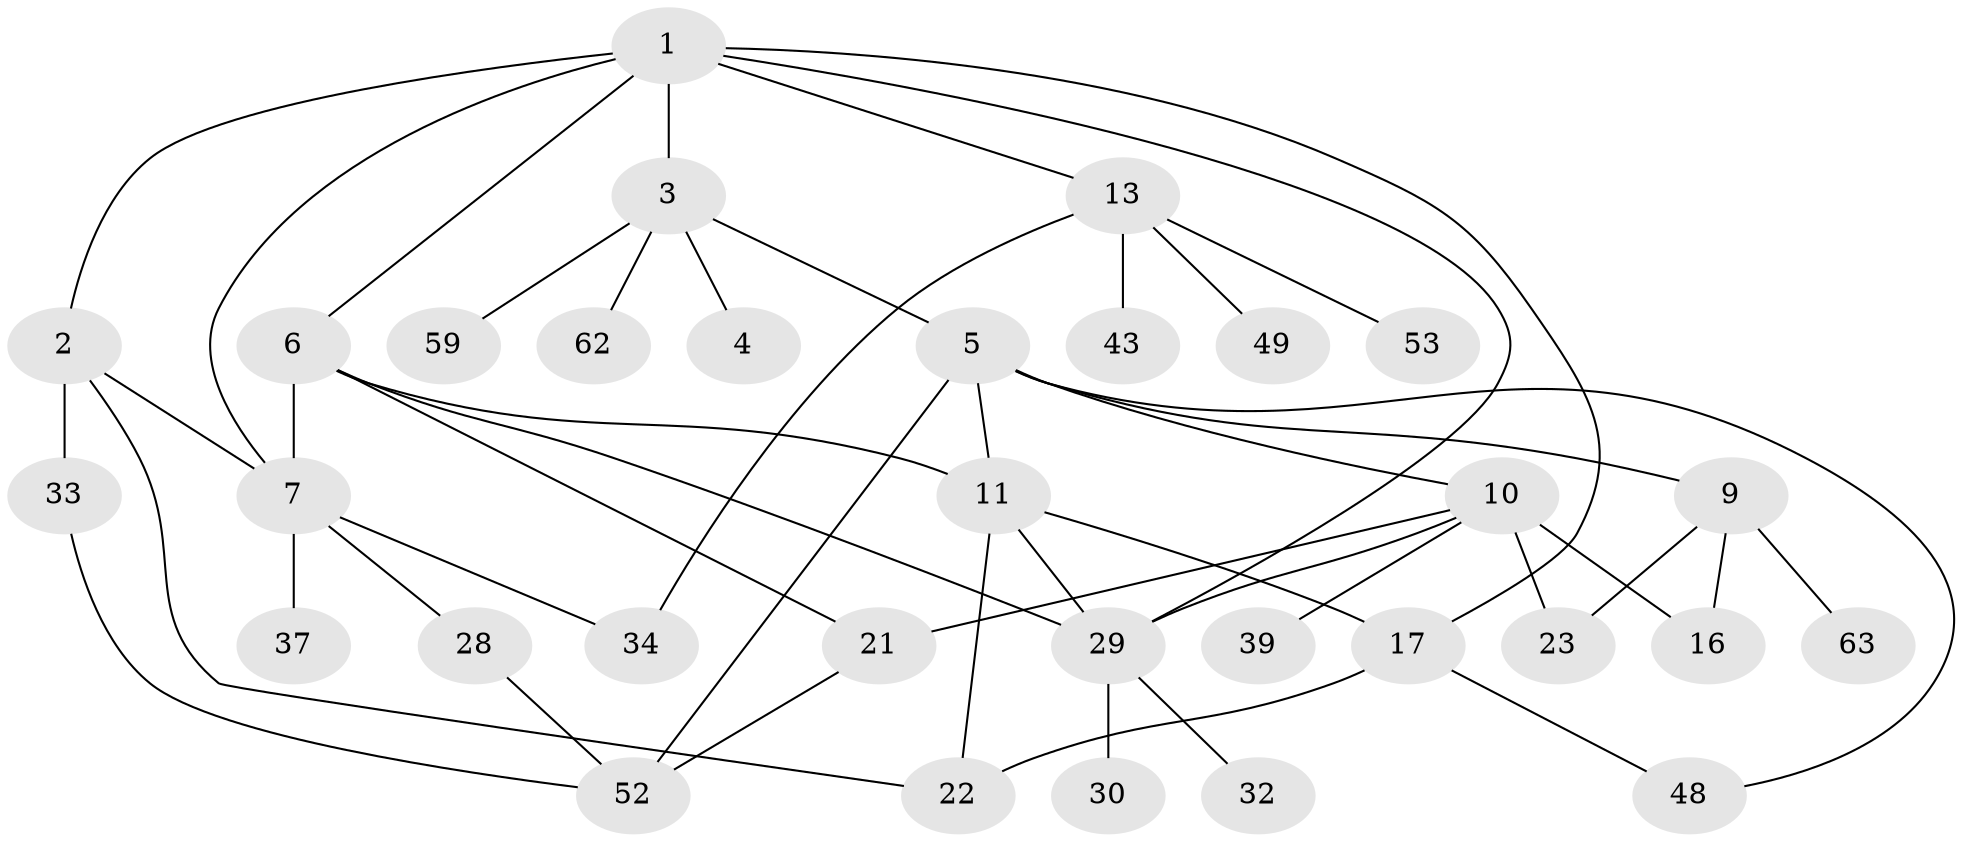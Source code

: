 // original degree distribution, {6: 0.046875, 4: 0.09375, 5: 0.078125, 2: 0.328125, 1: 0.28125, 3: 0.171875}
// Generated by graph-tools (version 1.1) at 2025/13/03/09/25 04:13:15]
// undirected, 32 vertices, 48 edges
graph export_dot {
graph [start="1"]
  node [color=gray90,style=filled];
  1 [super="+19"];
  2;
  3;
  4 [super="+51"];
  5 [super="+8"];
  6 [super="+36"];
  7 [super="+25"];
  9 [super="+40"];
  10 [super="+12+15+27"];
  11 [super="+42+41+57"];
  13 [super="+18+14"];
  16 [super="+20"];
  17 [super="+35+38"];
  21;
  22 [super="+24"];
  23;
  28;
  29 [super="+46"];
  30;
  32;
  33;
  34 [super="+56"];
  37;
  39;
  43;
  48 [super="+54"];
  49 [super="+55"];
  52 [super="+64"];
  53;
  59;
  62;
  63;
  1 -- 2;
  1 -- 3;
  1 -- 6;
  1 -- 13;
  1 -- 17;
  1 -- 29;
  1 -- 7;
  2 -- 7;
  2 -- 22;
  2 -- 33;
  3 -- 4;
  3 -- 5;
  3 -- 59;
  3 -- 62;
  5 -- 10;
  5 -- 48;
  5 -- 9;
  5 -- 52;
  5 -- 11;
  6 -- 11;
  6 -- 29;
  6 -- 21;
  6 -- 7;
  7 -- 34;
  7 -- 37;
  7 -- 28;
  9 -- 63;
  9 -- 23;
  9 -- 16;
  10 -- 21;
  10 -- 16;
  10 -- 23;
  10 -- 39;
  10 -- 29;
  11 -- 29;
  11 -- 17;
  11 -- 22;
  13 -- 34;
  13 -- 53;
  13 -- 49;
  13 -- 43;
  17 -- 48;
  17 -- 22;
  21 -- 52;
  28 -- 52;
  29 -- 30;
  29 -- 32;
  33 -- 52;
}
